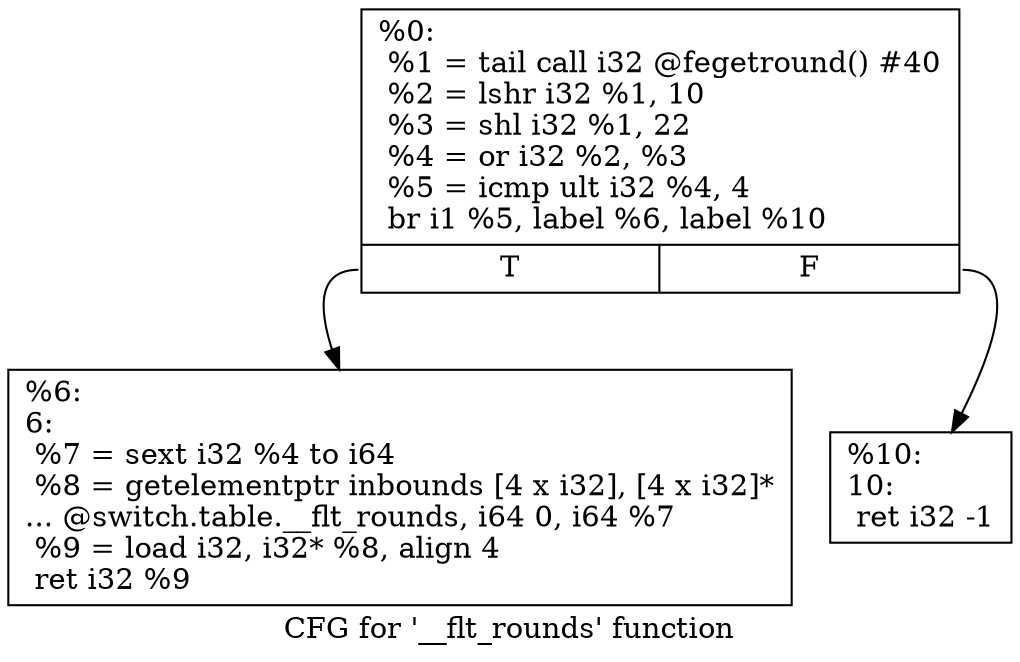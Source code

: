 digraph "CFG for '__flt_rounds' function" {
	label="CFG for '__flt_rounds' function";

	Node0x1c59590 [shape=record,label="{%0:\l  %1 = tail call i32 @fegetround() #40\l  %2 = lshr i32 %1, 10\l  %3 = shl i32 %1, 22\l  %4 = or i32 %2, %3\l  %5 = icmp ult i32 %4, 4\l  br i1 %5, label %6, label %10\l|{<s0>T|<s1>F}}"];
	Node0x1c59590:s0 -> Node0x1c595e0;
	Node0x1c59590:s1 -> Node0x1c59630;
	Node0x1c595e0 [shape=record,label="{%6:\l6:                                                \l  %7 = sext i32 %4 to i64\l  %8 = getelementptr inbounds [4 x i32], [4 x i32]*\l... @switch.table.__flt_rounds, i64 0, i64 %7\l  %9 = load i32, i32* %8, align 4\l  ret i32 %9\l}"];
	Node0x1c59630 [shape=record,label="{%10:\l10:                                               \l  ret i32 -1\l}"];
}
